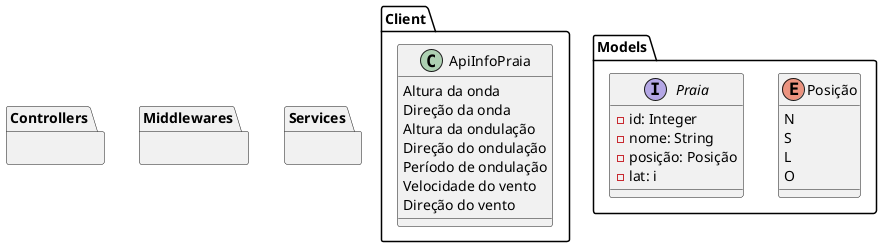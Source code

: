 @startuml class

package Client {
  class ApiInfoPraia {
    Altura da onda
    Direção da onda
    Altura da ondulação
    Direção do ondulação
    Período de ondulação
    Velocidade do vento
    Direção do vento 
  }
}
package Models {

  enum Posição {
    N
    S
    L
    O
  }

  interface Praia {
    -id: Integer
    -nome: String
    -posição: Posição
    -lat: i
  }
}
package Controllers {}
package Middlewares {}
package Services {}

@enduml